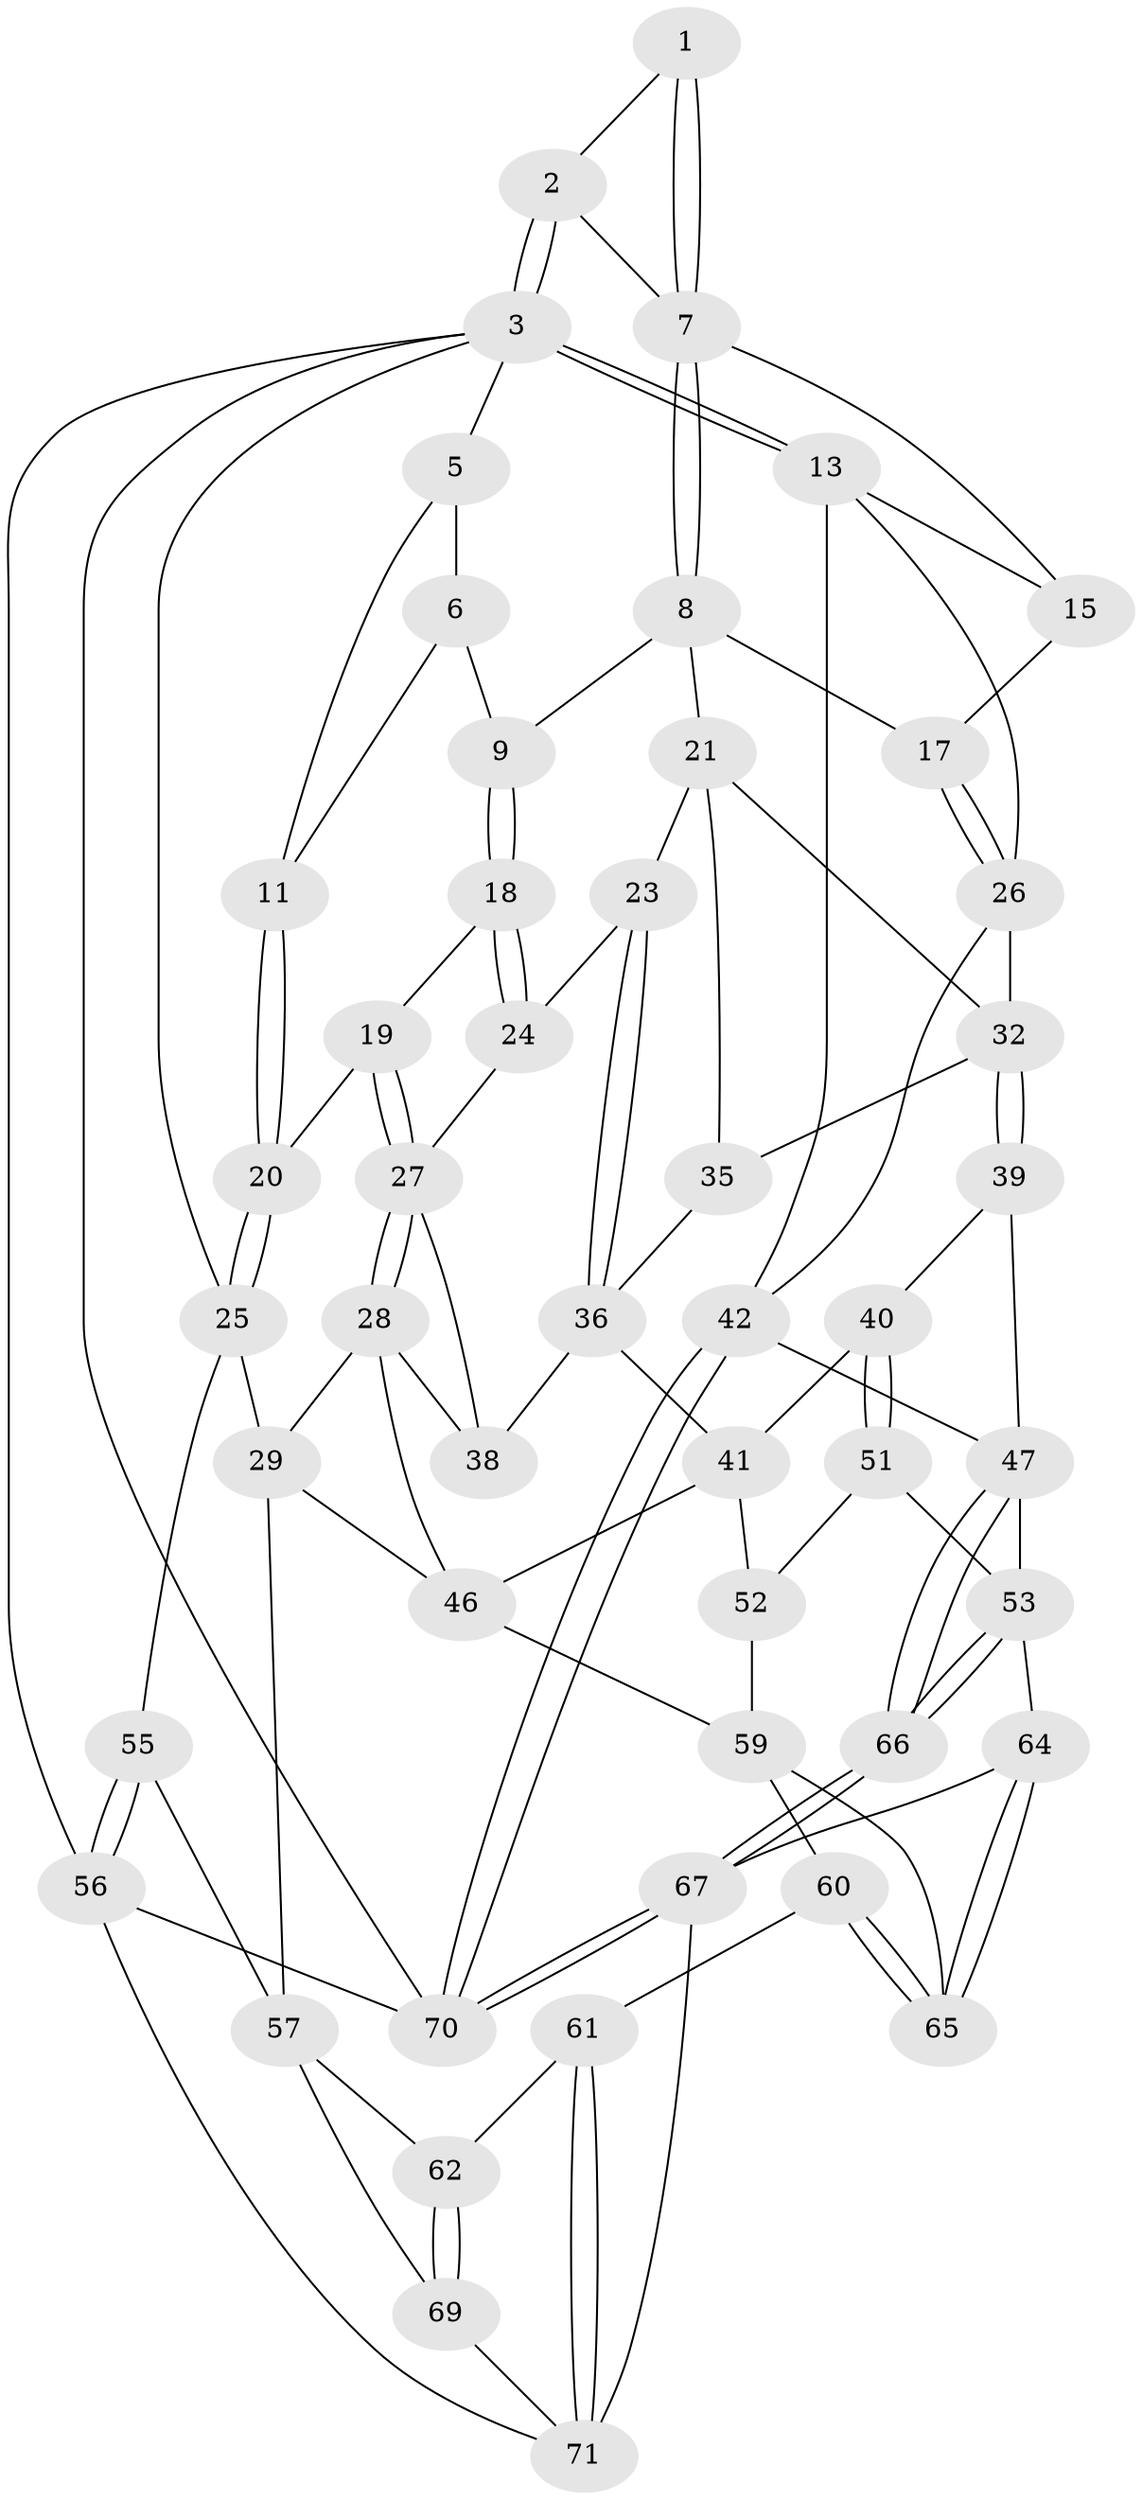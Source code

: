 // Generated by graph-tools (version 1.1) at 2025/52/02/27/25 19:52:43]
// undirected, 50 vertices, 111 edges
graph export_dot {
graph [start="1"]
  node [color=gray90,style=filled];
  1 [pos="+0.44298427119191897+0"];
  2 [pos="+0.9501878739816898+0"];
  3 [pos="+1+0",super="+4"];
  5 [pos="+0+0"];
  6 [pos="+0.3280157101603759+0",super="+10"];
  7 [pos="+0.6024311595271219+0.15057112384843788",super="+12"];
  8 [pos="+0.5903832181038454+0.17452810318252138",super="+16"];
  9 [pos="+0.387347296519094+0.1442272436865997"];
  11 [pos="+0.14986061452891303+0.22708934544897716"];
  13 [pos="+1+0.42678099734268493",super="+14"];
  15 [pos="+0.843478143325624+0.09994539598278923"];
  17 [pos="+0.7851980372392244+0.256191537438431"];
  18 [pos="+0.3809000211913854+0.3056818944257897"];
  19 [pos="+0.21327125243444345+0.2938107268509104"];
  20 [pos="+0.14278704644204435+0.24369090095215346"];
  21 [pos="+0.6142648155895395+0.2716745381692435",super="+22"];
  23 [pos="+0.4845938613380268+0.3572155693859053"];
  24 [pos="+0.4045328975524283+0.36246992085261387"];
  25 [pos="+0+0.4436058332867821",super="+30"];
  26 [pos="+0.9192883550223662+0.45620645339622823",super="+31"];
  27 [pos="+0.2796650218919534+0.509771483419984",super="+34"];
  28 [pos="+0.004208076674608343+0.524395830732025",super="+44"];
  29 [pos="+0+0.523422110532135",super="+50"];
  32 [pos="+0.790003672743535+0.5495770623883575",super="+33"];
  35 [pos="+0.6653828342661501+0.5152756146511573"];
  36 [pos="+0.5728465515802245+0.5299608764295991",super="+37"];
  38 [pos="+0.3503458444990381+0.5509237334902841"];
  39 [pos="+0.710655792989462+0.6507734482556498"];
  40 [pos="+0.5510446953706325+0.724160576322923"];
  41 [pos="+0.5197107178020652+0.6975682785675688",super="+45"];
  42 [pos="+1+0.8673201381738976",super="+43"];
  46 [pos="+0.3005656509043506+0.7581188492432908",super="+49"];
  47 [pos="+0.8368784701259286+0.8778494278045584",super="+48"];
  51 [pos="+0.5596460501598596+0.7952142233105506"];
  52 [pos="+0.39755496951828506+0.8564152631163018"];
  53 [pos="+0.6307206475616107+0.8595868930084696",super="+54"];
  55 [pos="+0+0.9314389378454945"];
  56 [pos="+0+1"];
  57 [pos="+0.08962915191466908+0.8745735820653864",super="+58"];
  59 [pos="+0.23619673169912633+0.90702387776868",super="+63"];
  60 [pos="+0.22573973994076588+0.9286241921205391"];
  61 [pos="+0.18868977697182795+0.9465515607694887"];
  62 [pos="+0.13980265564986916+0.9214607398565783"];
  64 [pos="+0.4565633037774082+1"];
  65 [pos="+0.44384976711536483+1"];
  66 [pos="+0.7777377464645043+1"];
  67 [pos="+0.7661330881023368+1",super="+68"];
  69 [pos="+0.09479011277759376+1"];
  70 [pos="+1+1"];
  71 [pos="+0.1697872001379039+1",super="+72"];
  1 -- 2;
  1 -- 7;
  1 -- 7;
  2 -- 3;
  2 -- 3;
  2 -- 7;
  3 -- 13;
  3 -- 13;
  3 -- 70;
  3 -- 56;
  3 -- 25;
  3 -- 5;
  5 -- 6;
  5 -- 11;
  6 -- 9;
  6 -- 11;
  7 -- 8;
  7 -- 8;
  7 -- 15;
  8 -- 9;
  8 -- 17;
  8 -- 21;
  9 -- 18;
  9 -- 18;
  11 -- 20;
  11 -- 20;
  13 -- 42;
  13 -- 26;
  13 -- 15;
  15 -- 17;
  17 -- 26;
  17 -- 26;
  18 -- 19;
  18 -- 24;
  18 -- 24;
  19 -- 20;
  19 -- 27;
  19 -- 27;
  20 -- 25;
  20 -- 25;
  21 -- 35;
  21 -- 23;
  21 -- 32;
  23 -- 24;
  23 -- 36;
  23 -- 36;
  24 -- 27;
  25 -- 29;
  25 -- 55;
  26 -- 32;
  26 -- 42;
  27 -- 28;
  27 -- 28;
  27 -- 38;
  28 -- 29;
  28 -- 46;
  28 -- 38;
  29 -- 57;
  29 -- 46;
  32 -- 39;
  32 -- 39;
  32 -- 35;
  35 -- 36;
  36 -- 41;
  36 -- 38;
  39 -- 40;
  39 -- 47;
  40 -- 41;
  40 -- 51;
  40 -- 51;
  41 -- 52;
  41 -- 46;
  42 -- 70;
  42 -- 70;
  42 -- 47;
  46 -- 59;
  47 -- 66;
  47 -- 66;
  47 -- 53;
  51 -- 52;
  51 -- 53;
  52 -- 59;
  53 -- 66;
  53 -- 66;
  53 -- 64;
  55 -- 56;
  55 -- 56;
  55 -- 57;
  56 -- 70;
  56 -- 71;
  57 -- 62;
  57 -- 69;
  59 -- 60;
  59 -- 65;
  60 -- 61;
  60 -- 65;
  60 -- 65;
  61 -- 62;
  61 -- 71;
  61 -- 71;
  62 -- 69;
  62 -- 69;
  64 -- 65;
  64 -- 65;
  64 -- 67;
  66 -- 67;
  66 -- 67;
  67 -- 70;
  67 -- 70;
  67 -- 71;
  69 -- 71;
}
